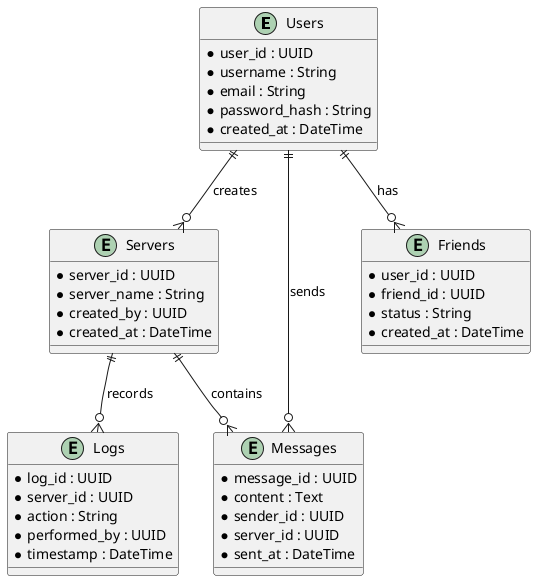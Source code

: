 @startuml
entity "Users" {
    * user_id : UUID
    * username : String
    * email : String
    * password_hash : String
    * created_at : DateTime
}

entity "Servers" {
    * server_id : UUID
    * server_name : String
    * created_by : UUID
    * created_at : DateTime
}

entity "Messages" {
    * message_id : UUID
    * content : Text
    * sender_id : UUID
    * server_id : UUID
    * sent_at : DateTime
}

entity "Friends" {
    * user_id : UUID
    * friend_id : UUID
    * status : String
    * created_at : DateTime
}

entity "Logs" {
    * log_id : UUID
    * server_id : UUID
    * action : String
    * performed_by : UUID
    * timestamp : DateTime
}

Users ||--o{ Servers : "creates"
Users ||--o{ Messages : "sends"
Servers ||--o{ Messages : "contains"
Users ||--o{ Friends : "has"
Servers ||--o{ Logs : "records"
@enduml